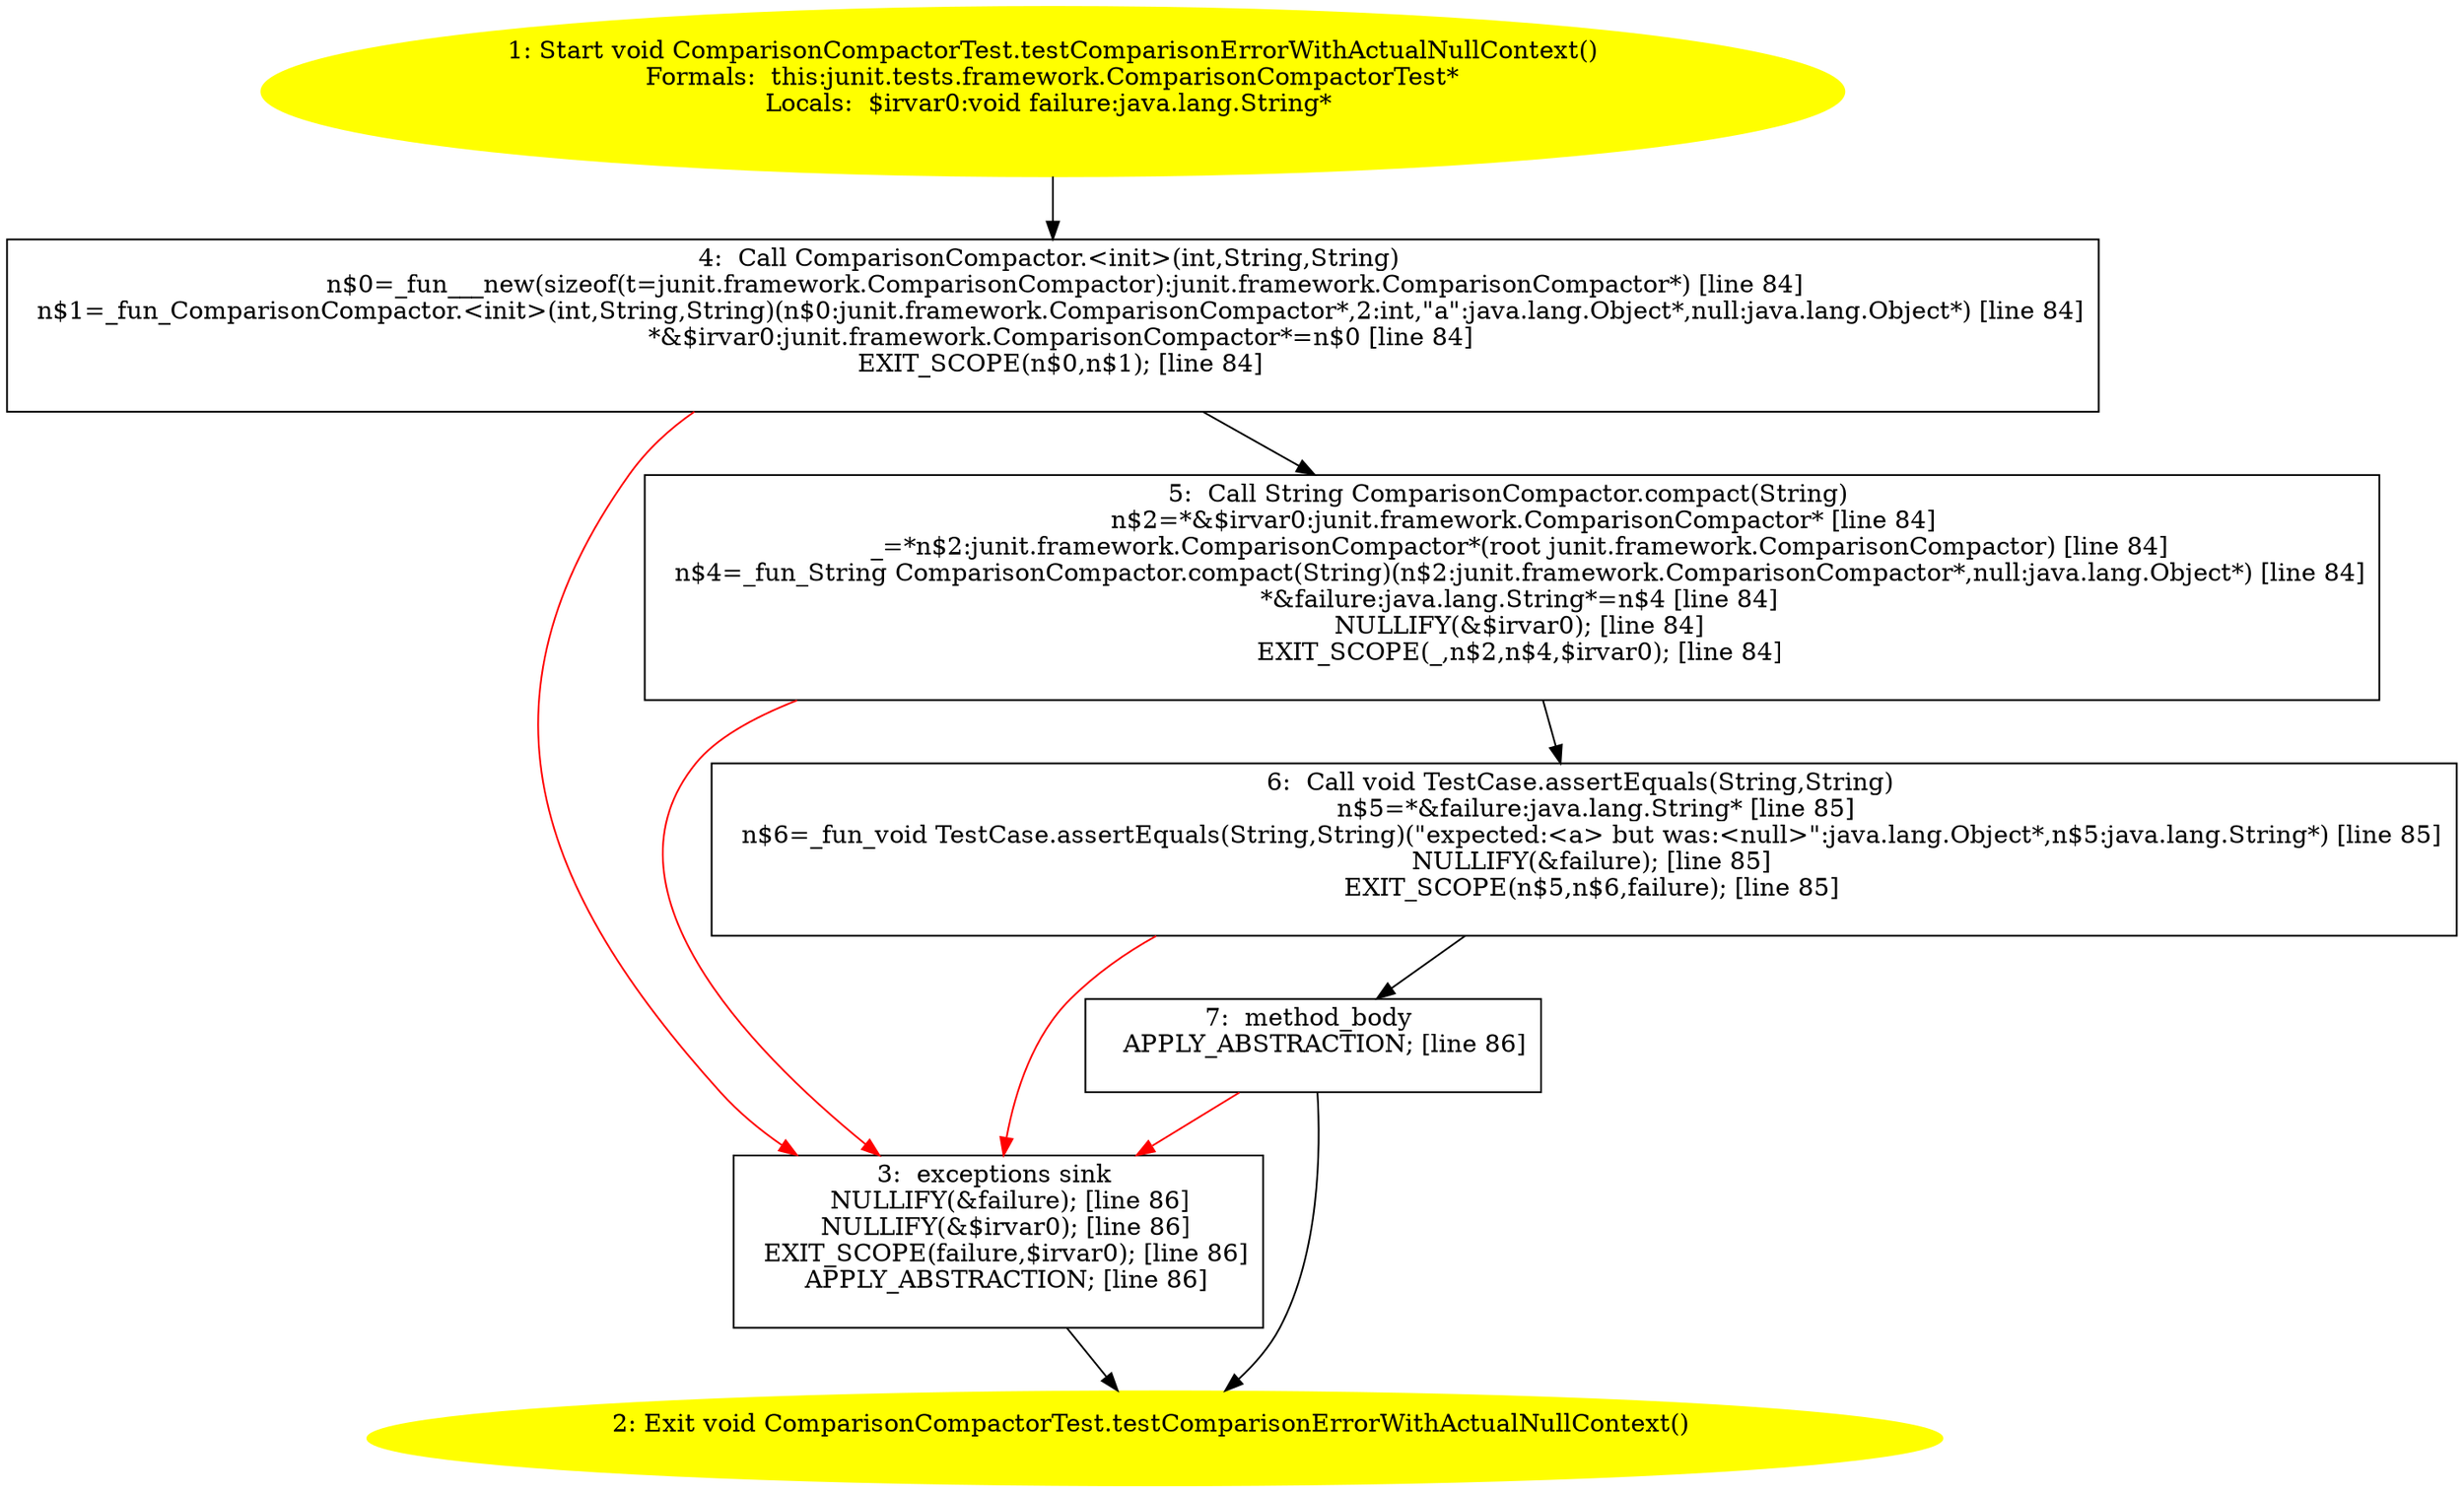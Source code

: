 /* @generated */
digraph cfg {
"junit.tests.framework.ComparisonCompactorTest.testComparisonErrorWithActualNullContext():void.73ca812ead108cb7152d06eaf5216230_1" [label="1: Start void ComparisonCompactorTest.testComparisonErrorWithActualNullContext()\nFormals:  this:junit.tests.framework.ComparisonCompactorTest*\nLocals:  $irvar0:void failure:java.lang.String* \n  " color=yellow style=filled]
	

	 "junit.tests.framework.ComparisonCompactorTest.testComparisonErrorWithActualNullContext():void.73ca812ead108cb7152d06eaf5216230_1" -> "junit.tests.framework.ComparisonCompactorTest.testComparisonErrorWithActualNullContext():void.73ca812ead108cb7152d06eaf5216230_4" ;
"junit.tests.framework.ComparisonCompactorTest.testComparisonErrorWithActualNullContext():void.73ca812ead108cb7152d06eaf5216230_2" [label="2: Exit void ComparisonCompactorTest.testComparisonErrorWithActualNullContext() \n  " color=yellow style=filled]
	

"junit.tests.framework.ComparisonCompactorTest.testComparisonErrorWithActualNullContext():void.73ca812ead108cb7152d06eaf5216230_3" [label="3:  exceptions sink \n   NULLIFY(&failure); [line 86]\n  NULLIFY(&$irvar0); [line 86]\n  EXIT_SCOPE(failure,$irvar0); [line 86]\n  APPLY_ABSTRACTION; [line 86]\n " shape="box"]
	

	 "junit.tests.framework.ComparisonCompactorTest.testComparisonErrorWithActualNullContext():void.73ca812ead108cb7152d06eaf5216230_3" -> "junit.tests.framework.ComparisonCompactorTest.testComparisonErrorWithActualNullContext():void.73ca812ead108cb7152d06eaf5216230_2" ;
"junit.tests.framework.ComparisonCompactorTest.testComparisonErrorWithActualNullContext():void.73ca812ead108cb7152d06eaf5216230_4" [label="4:  Call ComparisonCompactor.<init>(int,String,String) \n   n$0=_fun___new(sizeof(t=junit.framework.ComparisonCompactor):junit.framework.ComparisonCompactor*) [line 84]\n  n$1=_fun_ComparisonCompactor.<init>(int,String,String)(n$0:junit.framework.ComparisonCompactor*,2:int,\"a\":java.lang.Object*,null:java.lang.Object*) [line 84]\n  *&$irvar0:junit.framework.ComparisonCompactor*=n$0 [line 84]\n  EXIT_SCOPE(n$0,n$1); [line 84]\n " shape="box"]
	

	 "junit.tests.framework.ComparisonCompactorTest.testComparisonErrorWithActualNullContext():void.73ca812ead108cb7152d06eaf5216230_4" -> "junit.tests.framework.ComparisonCompactorTest.testComparisonErrorWithActualNullContext():void.73ca812ead108cb7152d06eaf5216230_5" ;
	 "junit.tests.framework.ComparisonCompactorTest.testComparisonErrorWithActualNullContext():void.73ca812ead108cb7152d06eaf5216230_4" -> "junit.tests.framework.ComparisonCompactorTest.testComparisonErrorWithActualNullContext():void.73ca812ead108cb7152d06eaf5216230_3" [color="red" ];
"junit.tests.framework.ComparisonCompactorTest.testComparisonErrorWithActualNullContext():void.73ca812ead108cb7152d06eaf5216230_5" [label="5:  Call String ComparisonCompactor.compact(String) \n   n$2=*&$irvar0:junit.framework.ComparisonCompactor* [line 84]\n  _=*n$2:junit.framework.ComparisonCompactor*(root junit.framework.ComparisonCompactor) [line 84]\n  n$4=_fun_String ComparisonCompactor.compact(String)(n$2:junit.framework.ComparisonCompactor*,null:java.lang.Object*) [line 84]\n  *&failure:java.lang.String*=n$4 [line 84]\n  NULLIFY(&$irvar0); [line 84]\n  EXIT_SCOPE(_,n$2,n$4,$irvar0); [line 84]\n " shape="box"]
	

	 "junit.tests.framework.ComparisonCompactorTest.testComparisonErrorWithActualNullContext():void.73ca812ead108cb7152d06eaf5216230_5" -> "junit.tests.framework.ComparisonCompactorTest.testComparisonErrorWithActualNullContext():void.73ca812ead108cb7152d06eaf5216230_6" ;
	 "junit.tests.framework.ComparisonCompactorTest.testComparisonErrorWithActualNullContext():void.73ca812ead108cb7152d06eaf5216230_5" -> "junit.tests.framework.ComparisonCompactorTest.testComparisonErrorWithActualNullContext():void.73ca812ead108cb7152d06eaf5216230_3" [color="red" ];
"junit.tests.framework.ComparisonCompactorTest.testComparisonErrorWithActualNullContext():void.73ca812ead108cb7152d06eaf5216230_6" [label="6:  Call void TestCase.assertEquals(String,String) \n   n$5=*&failure:java.lang.String* [line 85]\n  n$6=_fun_void TestCase.assertEquals(String,String)(\"expected:<a> but was:<null>\":java.lang.Object*,n$5:java.lang.String*) [line 85]\n  NULLIFY(&failure); [line 85]\n  EXIT_SCOPE(n$5,n$6,failure); [line 85]\n " shape="box"]
	

	 "junit.tests.framework.ComparisonCompactorTest.testComparisonErrorWithActualNullContext():void.73ca812ead108cb7152d06eaf5216230_6" -> "junit.tests.framework.ComparisonCompactorTest.testComparisonErrorWithActualNullContext():void.73ca812ead108cb7152d06eaf5216230_7" ;
	 "junit.tests.framework.ComparisonCompactorTest.testComparisonErrorWithActualNullContext():void.73ca812ead108cb7152d06eaf5216230_6" -> "junit.tests.framework.ComparisonCompactorTest.testComparisonErrorWithActualNullContext():void.73ca812ead108cb7152d06eaf5216230_3" [color="red" ];
"junit.tests.framework.ComparisonCompactorTest.testComparisonErrorWithActualNullContext():void.73ca812ead108cb7152d06eaf5216230_7" [label="7:  method_body \n   APPLY_ABSTRACTION; [line 86]\n " shape="box"]
	

	 "junit.tests.framework.ComparisonCompactorTest.testComparisonErrorWithActualNullContext():void.73ca812ead108cb7152d06eaf5216230_7" -> "junit.tests.framework.ComparisonCompactorTest.testComparisonErrorWithActualNullContext():void.73ca812ead108cb7152d06eaf5216230_2" ;
	 "junit.tests.framework.ComparisonCompactorTest.testComparisonErrorWithActualNullContext():void.73ca812ead108cb7152d06eaf5216230_7" -> "junit.tests.framework.ComparisonCompactorTest.testComparisonErrorWithActualNullContext():void.73ca812ead108cb7152d06eaf5216230_3" [color="red" ];
}
